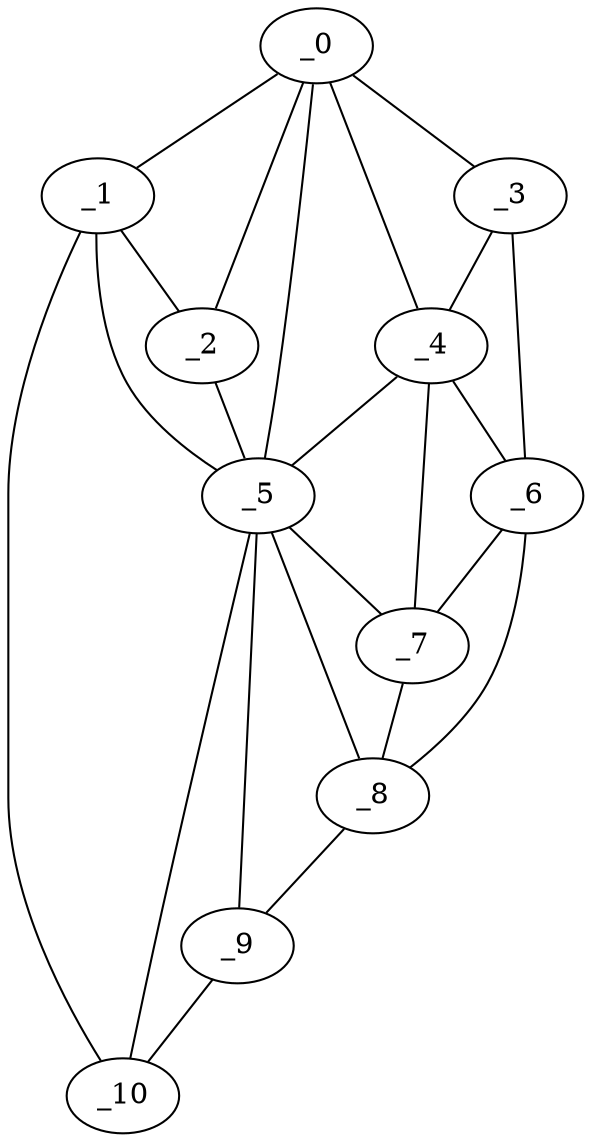graph "obj85__85.gxl" {
	_0	 [x=4,
		y=64];
	_1	 [x=9,
		y=112];
	_0 -- _1	 [valence=1];
	_2	 [x=10,
		y=103];
	_0 -- _2	 [valence=2];
	_3	 [x=34,
		y=21];
	_0 -- _3	 [valence=1];
	_4	 [x=35,
		y=48];
	_0 -- _4	 [valence=2];
	_5	 [x=36,
		y=66];
	_0 -- _5	 [valence=2];
	_1 -- _2	 [valence=2];
	_1 -- _5	 [valence=2];
	_10	 [x=125,
		y=109];
	_1 -- _10	 [valence=1];
	_2 -- _5	 [valence=1];
	_3 -- _4	 [valence=2];
	_6	 [x=87,
		y=20];
	_3 -- _6	 [valence=1];
	_4 -- _5	 [valence=1];
	_4 -- _6	 [valence=2];
	_7	 [x=97,
		y=53];
	_4 -- _7	 [valence=2];
	_5 -- _7	 [valence=2];
	_8	 [x=108,
		y=61];
	_5 -- _8	 [valence=1];
	_9	 [x=124,
		y=100];
	_5 -- _9	 [valence=1];
	_5 -- _10	 [valence=2];
	_6 -- _7	 [valence=2];
	_6 -- _8	 [valence=1];
	_7 -- _8	 [valence=2];
	_8 -- _9	 [valence=1];
	_9 -- _10	 [valence=1];
}
